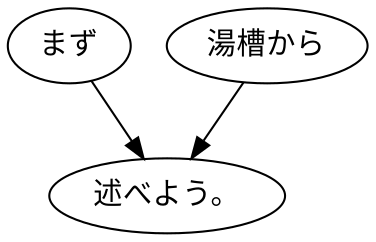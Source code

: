digraph graph4342 {
	node0 [label="まず"];
	node1 [label="湯槽から"];
	node2 [label="述べよう。"];
	node0 -> node2;
	node1 -> node2;
}
